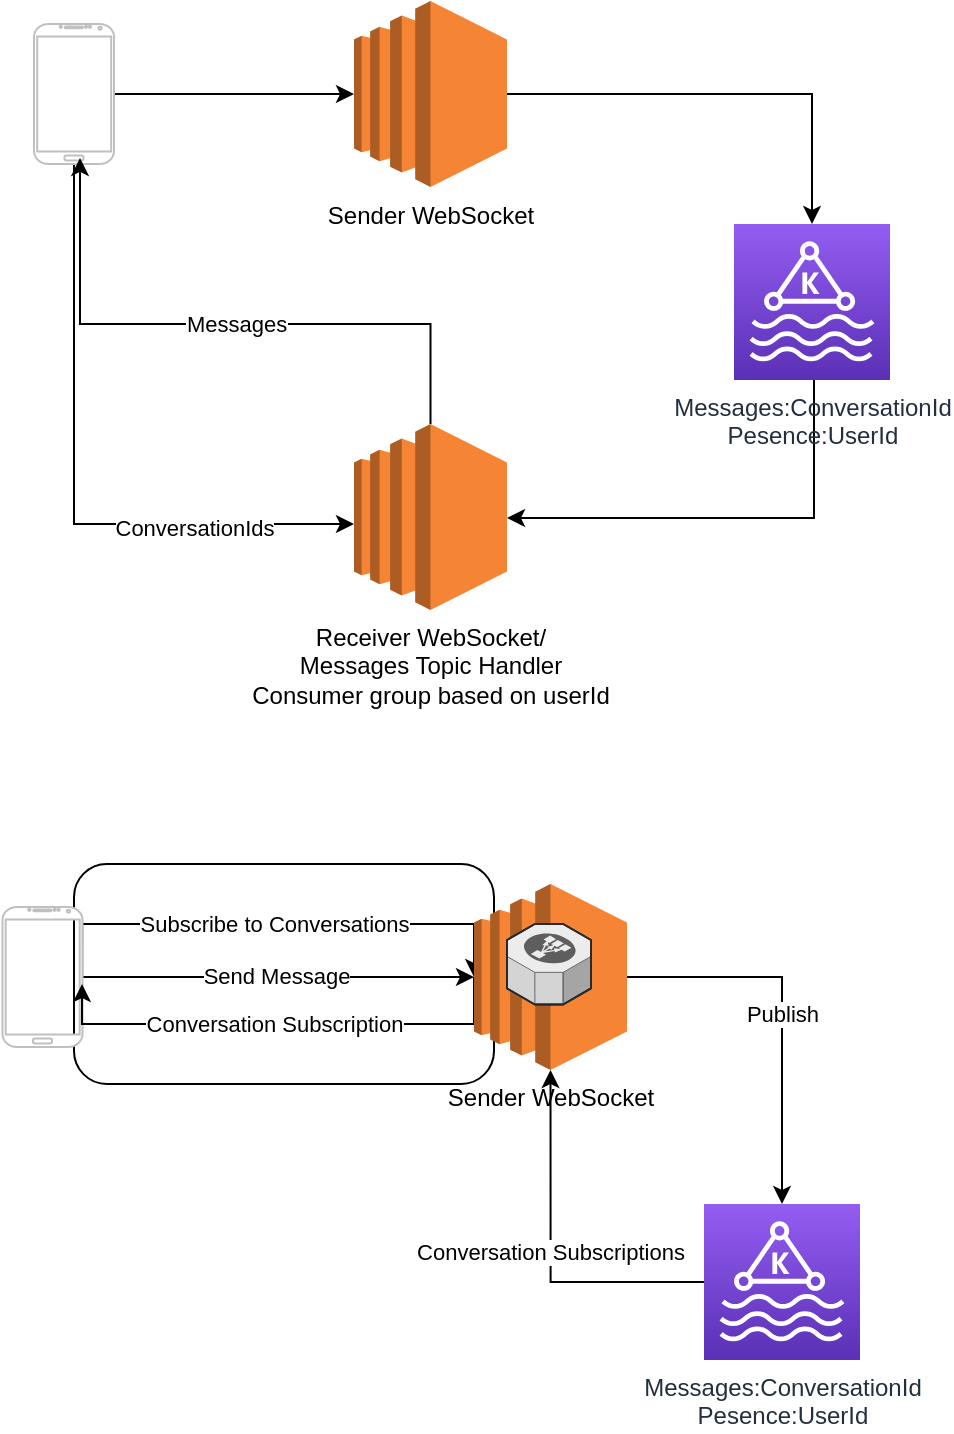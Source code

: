 <mxfile version="20.2.7" type="github">
  <diagram id="WiocB4QdLOjAYV6uZqB2" name="HLA">
    <mxGraphModel dx="655" dy="675" grid="1" gridSize="10" guides="1" tooltips="1" connect="1" arrows="1" fold="1" page="1" pageScale="1" pageWidth="850" pageHeight="1100" math="0" shadow="0">
      <root>
        <mxCell id="0" />
        <mxCell id="1" parent="0" />
        <mxCell id="nRx-XaXHQDxKq67KR_cU-45" value="" style="rounded=1;whiteSpace=wrap;html=1;" vertex="1" parent="1">
          <mxGeometry x="110" y="590" width="210" height="110" as="geometry" />
        </mxCell>
        <mxCell id="nRx-XaXHQDxKq67KR_cU-13" value="" style="edgeStyle=orthogonalEdgeStyle;rounded=0;orthogonalLoop=1;jettySize=auto;html=1;entryX=0;entryY=0.5;entryDx=0;entryDy=0;entryPerimeter=0;" edge="1" parent="1" source="nRx-XaXHQDxKq67KR_cU-1" target="nRx-XaXHQDxKq67KR_cU-5">
          <mxGeometry relative="1" as="geometry" />
        </mxCell>
        <mxCell id="nRx-XaXHQDxKq67KR_cU-22" style="edgeStyle=orthogonalEdgeStyle;rounded=0;orthogonalLoop=1;jettySize=auto;html=1;" edge="1" parent="1" source="nRx-XaXHQDxKq67KR_cU-1" target="nRx-XaXHQDxKq67KR_cU-14">
          <mxGeometry relative="1" as="geometry">
            <Array as="points">
              <mxPoint x="110" y="420" />
            </Array>
          </mxGeometry>
        </mxCell>
        <mxCell id="nRx-XaXHQDxKq67KR_cU-24" value="ConversationIds" style="edgeLabel;html=1;align=center;verticalAlign=middle;resizable=0;points=[];" vertex="1" connectable="0" parent="nRx-XaXHQDxKq67KR_cU-22">
          <mxGeometry x="0.438" y="-2" relative="1" as="geometry">
            <mxPoint x="10" as="offset" />
          </mxGeometry>
        </mxCell>
        <mxCell id="nRx-XaXHQDxKq67KR_cU-1" value="" style="verticalLabelPosition=bottom;verticalAlign=top;html=1;shadow=0;dashed=0;strokeWidth=1;shape=mxgraph.android.phone2;strokeColor=#c0c0c0;" vertex="1" parent="1">
          <mxGeometry x="90" y="170" width="40" height="70" as="geometry" />
        </mxCell>
        <mxCell id="nRx-XaXHQDxKq67KR_cU-21" style="edgeStyle=orthogonalEdgeStyle;rounded=0;orthogonalLoop=1;jettySize=auto;html=1;" edge="1" parent="1" source="nRx-XaXHQDxKq67KR_cU-4" target="nRx-XaXHQDxKq67KR_cU-14">
          <mxGeometry relative="1" as="geometry">
            <Array as="points">
              <mxPoint x="480" y="417" />
            </Array>
          </mxGeometry>
        </mxCell>
        <mxCell id="nRx-XaXHQDxKq67KR_cU-4" value="&lt;div&gt;Messages:ConversationId&lt;br&gt;&lt;/div&gt;&lt;div&gt;Pesence:UserId&lt;/div&gt;" style="sketch=0;points=[[0,0,0],[0.25,0,0],[0.5,0,0],[0.75,0,0],[1,0,0],[0,1,0],[0.25,1,0],[0.5,1,0],[0.75,1,0],[1,1,0],[0,0.25,0],[0,0.5,0],[0,0.75,0],[1,0.25,0],[1,0.5,0],[1,0.75,0]];outlineConnect=0;fontColor=#232F3E;gradientColor=#945DF2;gradientDirection=north;fillColor=#5A30B5;strokeColor=#ffffff;dashed=0;verticalLabelPosition=bottom;verticalAlign=top;align=center;html=1;fontSize=12;fontStyle=0;aspect=fixed;shape=mxgraph.aws4.resourceIcon;resIcon=mxgraph.aws4.managed_streaming_for_kafka;" vertex="1" parent="1">
          <mxGeometry x="440" y="270" width="78" height="78" as="geometry" />
        </mxCell>
        <mxCell id="nRx-XaXHQDxKq67KR_cU-11" style="edgeStyle=orthogonalEdgeStyle;rounded=0;orthogonalLoop=1;jettySize=auto;html=1;entryX=0.5;entryY=0;entryDx=0;entryDy=0;entryPerimeter=0;" edge="1" parent="1" source="nRx-XaXHQDxKq67KR_cU-5" target="nRx-XaXHQDxKq67KR_cU-4">
          <mxGeometry relative="1" as="geometry" />
        </mxCell>
        <mxCell id="nRx-XaXHQDxKq67KR_cU-5" value="&lt;div&gt;Sender WebSocket&lt;/div&gt;" style="outlineConnect=0;dashed=0;verticalLabelPosition=bottom;verticalAlign=top;align=center;html=1;shape=mxgraph.aws3.ec2;fillColor=#F58534;gradientColor=none;" vertex="1" parent="1">
          <mxGeometry x="250" y="158.5" width="76.5" height="93" as="geometry" />
        </mxCell>
        <mxCell id="nRx-XaXHQDxKq67KR_cU-18" style="edgeStyle=orthogonalEdgeStyle;rounded=0;orthogonalLoop=1;jettySize=auto;html=1;entryX=0.575;entryY=0.957;entryDx=0;entryDy=0;entryPerimeter=0;" edge="1" parent="1" source="nRx-XaXHQDxKq67KR_cU-14" target="nRx-XaXHQDxKq67KR_cU-1">
          <mxGeometry relative="1" as="geometry">
            <Array as="points">
              <mxPoint x="288" y="320" />
              <mxPoint x="113" y="320" />
            </Array>
          </mxGeometry>
        </mxCell>
        <mxCell id="nRx-XaXHQDxKq67KR_cU-23" value="Messages" style="edgeLabel;html=1;align=center;verticalAlign=middle;resizable=0;points=[];" vertex="1" connectable="0" parent="nRx-XaXHQDxKq67KR_cU-18">
          <mxGeometry x="0.111" y="2" relative="1" as="geometry">
            <mxPoint x="23" y="-2" as="offset" />
          </mxGeometry>
        </mxCell>
        <mxCell id="nRx-XaXHQDxKq67KR_cU-14" value="&lt;div&gt;Receiver WebSocket/&lt;br&gt;Messages Topic Handler&lt;/div&gt;&lt;div&gt;Consumer group based on userId&lt;br&gt;&lt;/div&gt;" style="outlineConnect=0;dashed=0;verticalLabelPosition=bottom;verticalAlign=top;align=center;html=1;shape=mxgraph.aws3.ec2;fillColor=#F58534;gradientColor=none;" vertex="1" parent="1">
          <mxGeometry x="250" y="370" width="76.5" height="93" as="geometry" />
        </mxCell>
        <mxCell id="nRx-XaXHQDxKq67KR_cU-26" value="" style="edgeStyle=orthogonalEdgeStyle;rounded=0;orthogonalLoop=1;jettySize=auto;html=1;entryX=0;entryY=0.5;entryDx=0;entryDy=0;entryPerimeter=0;" edge="1" source="nRx-XaXHQDxKq67KR_cU-29" target="nRx-XaXHQDxKq67KR_cU-33" parent="1">
          <mxGeometry relative="1" as="geometry">
            <Array as="points">
              <mxPoint x="220" y="647" />
              <mxPoint x="220" y="647" />
            </Array>
          </mxGeometry>
        </mxCell>
        <mxCell id="nRx-XaXHQDxKq67KR_cU-39" value="Send Message" style="edgeLabel;html=1;align=center;verticalAlign=middle;resizable=0;points=[];" vertex="1" connectable="0" parent="nRx-XaXHQDxKq67KR_cU-26">
          <mxGeometry x="-0.301" y="1" relative="1" as="geometry">
            <mxPoint x="28" as="offset" />
          </mxGeometry>
        </mxCell>
        <mxCell id="nRx-XaXHQDxKq67KR_cU-40" style="edgeStyle=orthogonalEdgeStyle;rounded=0;orthogonalLoop=1;jettySize=auto;html=1;entryX=0;entryY=0.5;entryDx=0;entryDy=0;entryPerimeter=0;exitX=0.996;exitY=0.505;exitDx=0;exitDy=0;exitPerimeter=0;" edge="1" parent="1" source="nRx-XaXHQDxKq67KR_cU-29" target="nRx-XaXHQDxKq67KR_cU-33">
          <mxGeometry relative="1" as="geometry">
            <Array as="points">
              <mxPoint x="114" y="620" />
              <mxPoint x="310" y="620" />
            </Array>
          </mxGeometry>
        </mxCell>
        <mxCell id="nRx-XaXHQDxKq67KR_cU-41" value="Subscribe to Conversations" style="edgeLabel;html=1;align=center;verticalAlign=middle;resizable=0;points=[];" vertex="1" connectable="0" parent="nRx-XaXHQDxKq67KR_cU-40">
          <mxGeometry x="-0.608" relative="1" as="geometry">
            <mxPoint x="74" as="offset" />
          </mxGeometry>
        </mxCell>
        <mxCell id="nRx-XaXHQDxKq67KR_cU-29" value="" style="verticalLabelPosition=bottom;verticalAlign=top;html=1;shadow=0;dashed=0;strokeWidth=1;shape=mxgraph.android.phone2;strokeColor=#c0c0c0;" vertex="1" parent="1">
          <mxGeometry x="74.25" y="611.5" width="40" height="70" as="geometry" />
        </mxCell>
        <mxCell id="nRx-XaXHQDxKq67KR_cU-38" value="Conversation Subscriptions" style="edgeStyle=orthogonalEdgeStyle;rounded=0;orthogonalLoop=1;jettySize=auto;html=1;entryX=0.5;entryY=1;entryDx=0;entryDy=0;entryPerimeter=0;" edge="1" parent="1" source="nRx-XaXHQDxKq67KR_cU-31" target="nRx-XaXHQDxKq67KR_cU-33">
          <mxGeometry relative="1" as="geometry" />
        </mxCell>
        <mxCell id="nRx-XaXHQDxKq67KR_cU-31" value="&lt;div&gt;Messages:ConversationId&lt;br&gt;&lt;/div&gt;&lt;div&gt;Pesence:UserId&lt;/div&gt;" style="sketch=0;points=[[0,0,0],[0.25,0,0],[0.5,0,0],[0.75,0,0],[1,0,0],[0,1,0],[0.25,1,0],[0.5,1,0],[0.75,1,0],[1,1,0],[0,0.25,0],[0,0.5,0],[0,0.75,0],[1,0.25,0],[1,0.5,0],[1,0.75,0]];outlineConnect=0;fontColor=#232F3E;gradientColor=#945DF2;gradientDirection=north;fillColor=#5A30B5;strokeColor=#ffffff;dashed=0;verticalLabelPosition=bottom;verticalAlign=top;align=center;html=1;fontSize=12;fontStyle=0;aspect=fixed;shape=mxgraph.aws4.resourceIcon;resIcon=mxgraph.aws4.managed_streaming_for_kafka;" vertex="1" parent="1">
          <mxGeometry x="425" y="760" width="78" height="78" as="geometry" />
        </mxCell>
        <mxCell id="nRx-XaXHQDxKq67KR_cU-32" value="Publish" style="edgeStyle=orthogonalEdgeStyle;rounded=0;orthogonalLoop=1;jettySize=auto;html=1;entryX=0.5;entryY=0;entryDx=0;entryDy=0;entryPerimeter=0;" edge="1" source="nRx-XaXHQDxKq67KR_cU-33" target="nRx-XaXHQDxKq67KR_cU-31" parent="1">
          <mxGeometry relative="1" as="geometry" />
        </mxCell>
        <mxCell id="nRx-XaXHQDxKq67KR_cU-37" style="edgeStyle=orthogonalEdgeStyle;rounded=0;orthogonalLoop=1;jettySize=auto;html=1;exitX=0;exitY=0.5;exitDx=0;exitDy=0;exitPerimeter=0;entryX=0.994;entryY=0.55;entryDx=0;entryDy=0;entryPerimeter=0;" edge="1" parent="1" source="nRx-XaXHQDxKq67KR_cU-33" target="nRx-XaXHQDxKq67KR_cU-29">
          <mxGeometry relative="1" as="geometry">
            <Array as="points">
              <mxPoint x="310" y="670" />
              <mxPoint x="114" y="670" />
            </Array>
          </mxGeometry>
        </mxCell>
        <mxCell id="nRx-XaXHQDxKq67KR_cU-42" value="Conversation Subscription" style="edgeLabel;html=1;align=center;verticalAlign=middle;resizable=0;points=[];" vertex="1" connectable="0" parent="nRx-XaXHQDxKq67KR_cU-37">
          <mxGeometry x="0.172" relative="1" as="geometry">
            <mxPoint x="17" as="offset" />
          </mxGeometry>
        </mxCell>
        <mxCell id="nRx-XaXHQDxKq67KR_cU-33" value="&lt;div&gt;Sender WebSocket&lt;/div&gt;" style="outlineConnect=0;dashed=0;verticalLabelPosition=bottom;verticalAlign=top;align=center;html=1;shape=mxgraph.aws3.ec2;fillColor=#F58534;gradientColor=none;" vertex="1" parent="1">
          <mxGeometry x="310" y="600" width="76.5" height="93" as="geometry" />
        </mxCell>
        <mxCell id="nRx-XaXHQDxKq67KR_cU-43" value="" style="verticalLabelPosition=bottom;html=1;verticalAlign=top;strokeWidth=1;align=center;outlineConnect=0;dashed=0;outlineConnect=0;shape=mxgraph.aws3d.elasticLoadBalancing;fillColor=#ECECEC;strokeColor=#5E5E5E;aspect=fixed;" vertex="1" parent="1">
          <mxGeometry x="326.5" y="620" width="42" height="40.25" as="geometry" />
        </mxCell>
      </root>
    </mxGraphModel>
  </diagram>
</mxfile>

